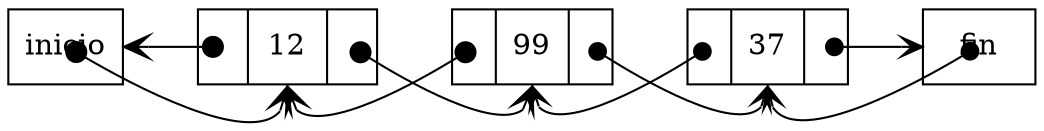 digraph foo {
        rankdir=LR;
        node [shape=record];

	inicio [shape=box];
        a [label="{ <ant> |<data> 12 | <sig>  }", width=1.2]
        b [label="{ <ant> |<data> 99 | <sig>  }"];
        c [label="{ <ant> |<data> 37 | <sig>  }"];
        fin [shape=box];

	//siguientes
	inicio -> a:data [arrowhead=vee, arrowtail=dot, dir=both, tailclip=false, arrowsize=1.2];
        a:sig:c -> b:data [arrowhead=vee, arrowtail=dot, dir=both, tailclip=false, arrowsize=1.2];
        b:sig:c -> c:data [arrowhead=vee, arrowtail=dot, dir=both, tailclip=false];
        c:sig:c -> fin      [arrowhead=vee, arrowtail=dot, dir=both, tailclip=false];


	//anteriores

	a:ant:c -> inicio [arrowhead=vee, arrowtail=dot, dir=both, tailclip=false, arrowsize=1.2];
        b:ant:c -> a:data [arrowhead=vee, arrowtail=dot, dir=both, tailclip=false, arrowsize=1.2];
        c:ant:c -> b:data [arrowhead=vee, arrowtail=dot, dir=both, tailclip=false];
        fin -> c:data      [arrowhead=vee, arrowtail=dot, dir=both, tailclip=false];
}
